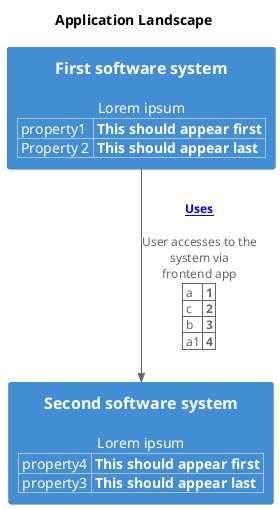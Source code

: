 @startuml
set separator none
!ENABLE_ALL_PLANT_ELEMENTS = 1
top to bottom direction
title Application Landscape
!include <C4/C4>
!include <C4/C4_Context>
!include <C4/C4_Container>
WithoutPropertyHeader()
AddProperty("property1","This should appear first")
AddProperty("Property 2","This should appear last")
Container($alias="SoftwareSystem_A", $label="First software system", $techn="", $descr="Lorem ipsum", $sprite="", $tags="", $link="", $baseShape="rectangle")
WithoutPropertyHeader()
AddProperty("property4","This should appear first")
AddProperty("property3","This should appear last")
Container($alias="SoftwareSystem_B", $label="Second software system", $techn="", $descr="Lorem ipsum", $sprite="", $tags="", $link="", $baseShape="rectangle")
WithoutPropertyHeader()
AddProperty("a","1")
AddProperty("c","2")
AddProperty("b","3")
AddProperty("a1","4")
Rel($from="SoftwareSystem_A", $to="SoftwareSystem_B", $label="Uses", $techn="", $descr="User accesses to the system via frontend app", $sprite="", $tags="", $link="https://google.com")
hide stereotypes
@enduml
